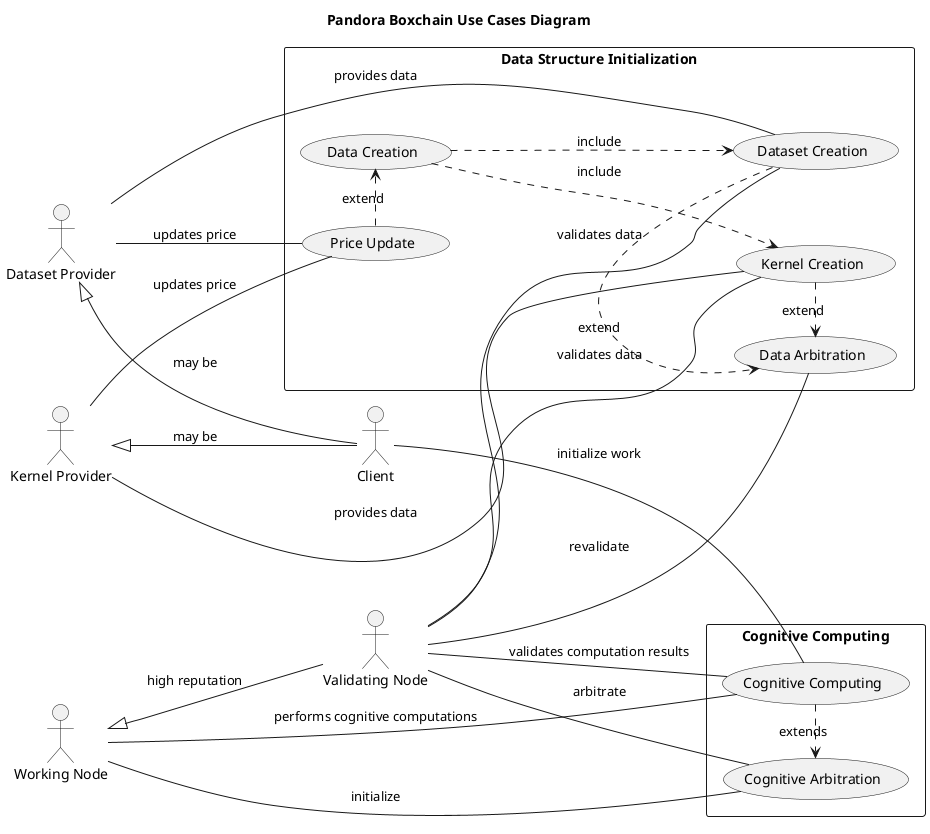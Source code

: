 @startuml
left to right direction
skinparam packageStyle rectangle

title Pandora Boxchain Use Cases Diagram

actor :Kernel Provider: as KP
actor :Dataset Provider: as DP
actor :Client: as C
actor :Working Node: as WN
actor :Validating Node: as VN

KP <|-- C : may be
DP <|-- C : may be
WN <|-- VN : high reputation

rectangle "Data Structure Initialization" {
  usecase (Data Creation) as newData
  usecase (Kernel Creation) as newKernel
  usecase (Dataset Creation) as newDataset
  usecase (Data Arbitration) as dataArbitration
  usecase (Price Update) as priceUpdate

  newData .> newKernel: include
  newData .> newDataset: include
  priceUpdate .> newData: extend

  KP -l- (newKernel): provides data
  VN -- (newKernel): validates data
  KP -- (priceUpdate): updates price

  DP -- (newDataset): provides data
  VN -- (newDataset): validates data
  DP -- (priceUpdate): updates price

  newKernel .> dataArbitration: extend
  newDataset .> dataArbitration: extend
  VN -- (dataArbitration): revalidate

  newData -[hidden]- newKernel
  newData -[hidden]- newDataset
}

rectangle "Cognitive Computing" {
  usecase (Cognitive Computing) as cognition
  usecase (Cognitive Arbitration) as cognitiveArbitration

  C -- (cognition): initialize work
  cognition .> cognitiveArbitration: extends
  WN -- (cognition): performs cognitive computations
  VN -- (cognition): validates computation results
  WN -- (cognitiveArbitration): initialize
  VN -- (cognitiveArbitration): arbitrate
}
@enduml
